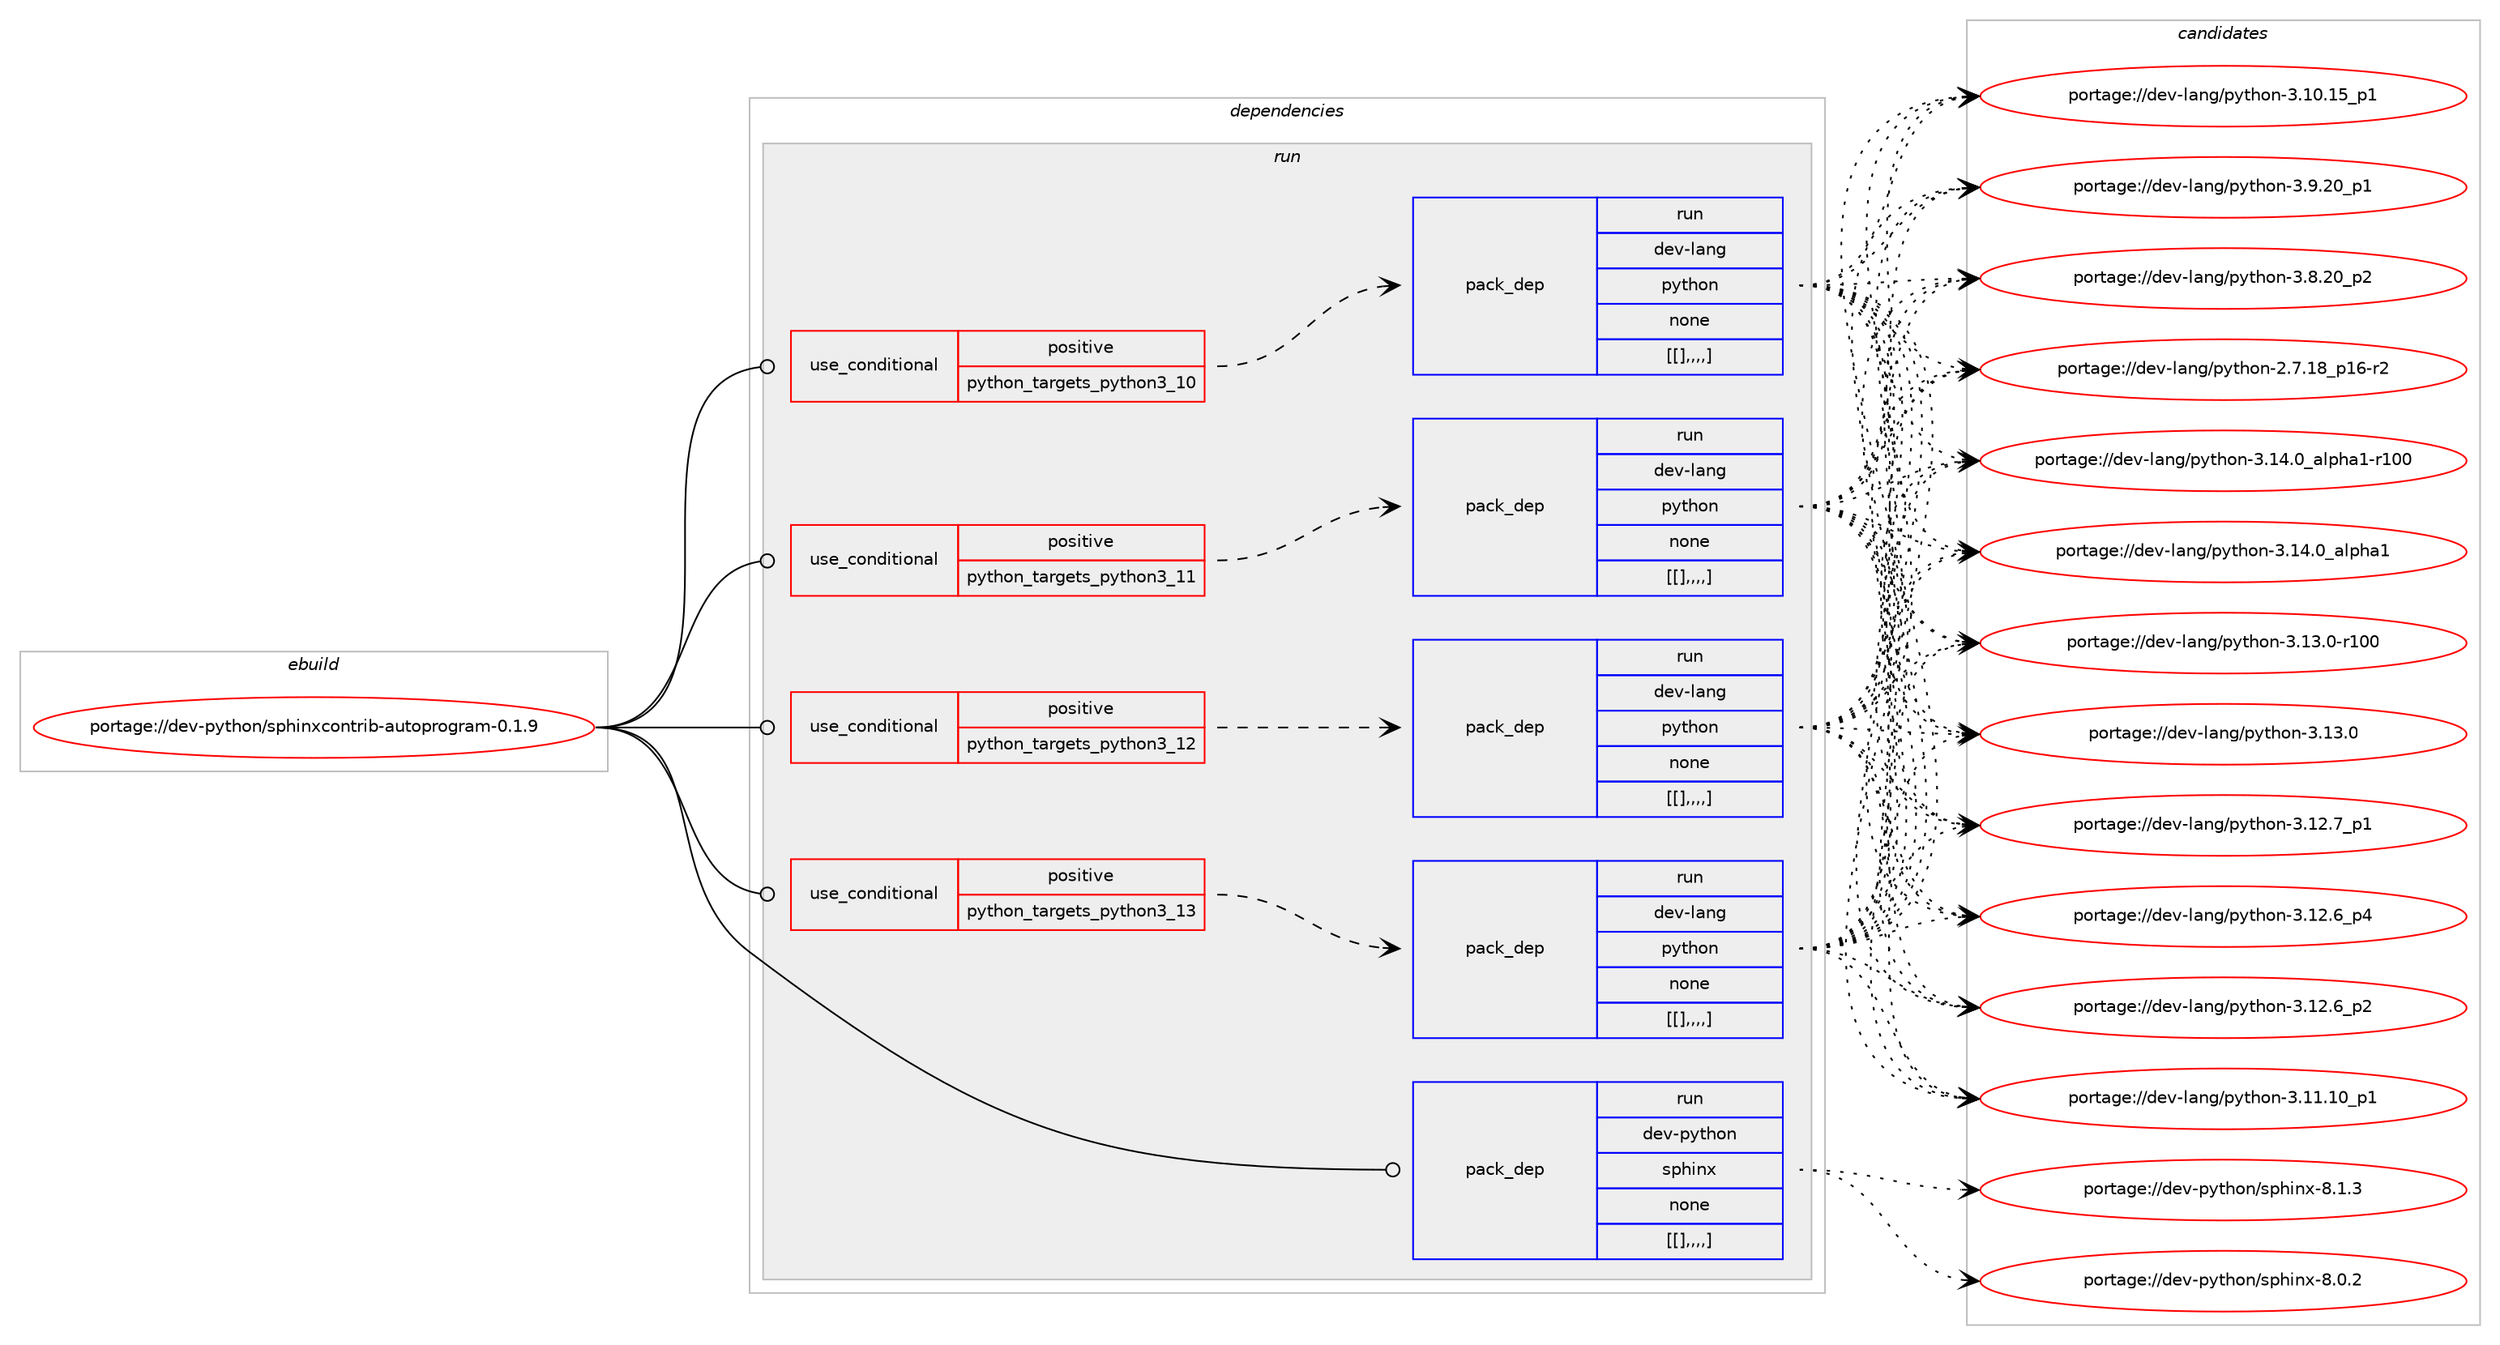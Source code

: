 digraph prolog {

# *************
# Graph options
# *************

newrank=true;
concentrate=true;
compound=true;
graph [rankdir=LR,fontname=Helvetica,fontsize=10,ranksep=1.5];#, ranksep=2.5, nodesep=0.2];
edge  [arrowhead=vee];
node  [fontname=Helvetica,fontsize=10];

# **********
# The ebuild
# **********

subgraph cluster_leftcol {
color=gray;
label=<<i>ebuild</i>>;
id [label="portage://dev-python/sphinxcontrib-autoprogram-0.1.9", color=red, width=4, href="../dev-python/sphinxcontrib-autoprogram-0.1.9.svg"];
}

# ****************
# The dependencies
# ****************

subgraph cluster_midcol {
color=gray;
label=<<i>dependencies</i>>;
subgraph cluster_compile {
fillcolor="#eeeeee";
style=filled;
label=<<i>compile</i>>;
}
subgraph cluster_compileandrun {
fillcolor="#eeeeee";
style=filled;
label=<<i>compile and run</i>>;
}
subgraph cluster_run {
fillcolor="#eeeeee";
style=filled;
label=<<i>run</i>>;
subgraph cond42763 {
dependency171198 [label=<<TABLE BORDER="0" CELLBORDER="1" CELLSPACING="0" CELLPADDING="4"><TR><TD ROWSPAN="3" CELLPADDING="10">use_conditional</TD></TR><TR><TD>positive</TD></TR><TR><TD>python_targets_python3_10</TD></TR></TABLE>>, shape=none, color=red];
subgraph pack127093 {
dependency171200 [label=<<TABLE BORDER="0" CELLBORDER="1" CELLSPACING="0" CELLPADDING="4" WIDTH="220"><TR><TD ROWSPAN="6" CELLPADDING="30">pack_dep</TD></TR><TR><TD WIDTH="110">run</TD></TR><TR><TD>dev-lang</TD></TR><TR><TD>python</TD></TR><TR><TD>none</TD></TR><TR><TD>[[],,,,]</TD></TR></TABLE>>, shape=none, color=blue];
}
dependency171198:e -> dependency171200:w [weight=20,style="dashed",arrowhead="vee"];
}
id:e -> dependency171198:w [weight=20,style="solid",arrowhead="odot"];
subgraph cond42766 {
dependency171215 [label=<<TABLE BORDER="0" CELLBORDER="1" CELLSPACING="0" CELLPADDING="4"><TR><TD ROWSPAN="3" CELLPADDING="10">use_conditional</TD></TR><TR><TD>positive</TD></TR><TR><TD>python_targets_python3_11</TD></TR></TABLE>>, shape=none, color=red];
subgraph pack127129 {
dependency171273 [label=<<TABLE BORDER="0" CELLBORDER="1" CELLSPACING="0" CELLPADDING="4" WIDTH="220"><TR><TD ROWSPAN="6" CELLPADDING="30">pack_dep</TD></TR><TR><TD WIDTH="110">run</TD></TR><TR><TD>dev-lang</TD></TR><TR><TD>python</TD></TR><TR><TD>none</TD></TR><TR><TD>[[],,,,]</TD></TR></TABLE>>, shape=none, color=blue];
}
dependency171215:e -> dependency171273:w [weight=20,style="dashed",arrowhead="vee"];
}
id:e -> dependency171215:w [weight=20,style="solid",arrowhead="odot"];
subgraph cond42799 {
dependency171342 [label=<<TABLE BORDER="0" CELLBORDER="1" CELLSPACING="0" CELLPADDING="4"><TR><TD ROWSPAN="3" CELLPADDING="10">use_conditional</TD></TR><TR><TD>positive</TD></TR><TR><TD>python_targets_python3_12</TD></TR></TABLE>>, shape=none, color=red];
subgraph pack127176 {
dependency171357 [label=<<TABLE BORDER="0" CELLBORDER="1" CELLSPACING="0" CELLPADDING="4" WIDTH="220"><TR><TD ROWSPAN="6" CELLPADDING="30">pack_dep</TD></TR><TR><TD WIDTH="110">run</TD></TR><TR><TD>dev-lang</TD></TR><TR><TD>python</TD></TR><TR><TD>none</TD></TR><TR><TD>[[],,,,]</TD></TR></TABLE>>, shape=none, color=blue];
}
dependency171342:e -> dependency171357:w [weight=20,style="dashed",arrowhead="vee"];
}
id:e -> dependency171342:w [weight=20,style="solid",arrowhead="odot"];
subgraph cond42835 {
dependency171371 [label=<<TABLE BORDER="0" CELLBORDER="1" CELLSPACING="0" CELLPADDING="4"><TR><TD ROWSPAN="3" CELLPADDING="10">use_conditional</TD></TR><TR><TD>positive</TD></TR><TR><TD>python_targets_python3_13</TD></TR></TABLE>>, shape=none, color=red];
subgraph pack127221 {
dependency171417 [label=<<TABLE BORDER="0" CELLBORDER="1" CELLSPACING="0" CELLPADDING="4" WIDTH="220"><TR><TD ROWSPAN="6" CELLPADDING="30">pack_dep</TD></TR><TR><TD WIDTH="110">run</TD></TR><TR><TD>dev-lang</TD></TR><TR><TD>python</TD></TR><TR><TD>none</TD></TR><TR><TD>[[],,,,]</TD></TR></TABLE>>, shape=none, color=blue];
}
dependency171371:e -> dependency171417:w [weight=20,style="dashed",arrowhead="vee"];
}
id:e -> dependency171371:w [weight=20,style="solid",arrowhead="odot"];
subgraph pack127238 {
dependency171459 [label=<<TABLE BORDER="0" CELLBORDER="1" CELLSPACING="0" CELLPADDING="4" WIDTH="220"><TR><TD ROWSPAN="6" CELLPADDING="30">pack_dep</TD></TR><TR><TD WIDTH="110">run</TD></TR><TR><TD>dev-python</TD></TR><TR><TD>sphinx</TD></TR><TR><TD>none</TD></TR><TR><TD>[[],,,,]</TD></TR></TABLE>>, shape=none, color=blue];
}
id:e -> dependency171459:w [weight=20,style="solid",arrowhead="odot"];
}
}

# **************
# The candidates
# **************

subgraph cluster_choices {
rank=same;
color=gray;
label=<<i>candidates</i>>;

subgraph choice127013 {
color=black;
nodesep=1;
choice100101118451089711010347112121116104111110455146495246489597108112104974945114494848 [label="portage://dev-lang/python-3.14.0_alpha1-r100", color=red, width=4,href="../dev-lang/python-3.14.0_alpha1-r100.svg"];
choice1001011184510897110103471121211161041111104551464952464895971081121049749 [label="portage://dev-lang/python-3.14.0_alpha1", color=red, width=4,href="../dev-lang/python-3.14.0_alpha1.svg"];
choice1001011184510897110103471121211161041111104551464951464845114494848 [label="portage://dev-lang/python-3.13.0-r100", color=red, width=4,href="../dev-lang/python-3.13.0-r100.svg"];
choice10010111845108971101034711212111610411111045514649514648 [label="portage://dev-lang/python-3.13.0", color=red, width=4,href="../dev-lang/python-3.13.0.svg"];
choice100101118451089711010347112121116104111110455146495046559511249 [label="portage://dev-lang/python-3.12.7_p1", color=red, width=4,href="../dev-lang/python-3.12.7_p1.svg"];
choice100101118451089711010347112121116104111110455146495046549511252 [label="portage://dev-lang/python-3.12.6_p4", color=red, width=4,href="../dev-lang/python-3.12.6_p4.svg"];
choice100101118451089711010347112121116104111110455146495046549511250 [label="portage://dev-lang/python-3.12.6_p2", color=red, width=4,href="../dev-lang/python-3.12.6_p2.svg"];
choice10010111845108971101034711212111610411111045514649494649489511249 [label="portage://dev-lang/python-3.11.10_p1", color=red, width=4,href="../dev-lang/python-3.11.10_p1.svg"];
choice10010111845108971101034711212111610411111045514649484649539511249 [label="portage://dev-lang/python-3.10.15_p1", color=red, width=4,href="../dev-lang/python-3.10.15_p1.svg"];
choice100101118451089711010347112121116104111110455146574650489511249 [label="portage://dev-lang/python-3.9.20_p1", color=red, width=4,href="../dev-lang/python-3.9.20_p1.svg"];
choice100101118451089711010347112121116104111110455146564650489511250 [label="portage://dev-lang/python-3.8.20_p2", color=red, width=4,href="../dev-lang/python-3.8.20_p2.svg"];
choice100101118451089711010347112121116104111110455046554649569511249544511450 [label="portage://dev-lang/python-2.7.18_p16-r2", color=red, width=4,href="../dev-lang/python-2.7.18_p16-r2.svg"];
dependency171200:e -> choice100101118451089711010347112121116104111110455146495246489597108112104974945114494848:w [style=dotted,weight="100"];
dependency171200:e -> choice1001011184510897110103471121211161041111104551464952464895971081121049749:w [style=dotted,weight="100"];
dependency171200:e -> choice1001011184510897110103471121211161041111104551464951464845114494848:w [style=dotted,weight="100"];
dependency171200:e -> choice10010111845108971101034711212111610411111045514649514648:w [style=dotted,weight="100"];
dependency171200:e -> choice100101118451089711010347112121116104111110455146495046559511249:w [style=dotted,weight="100"];
dependency171200:e -> choice100101118451089711010347112121116104111110455146495046549511252:w [style=dotted,weight="100"];
dependency171200:e -> choice100101118451089711010347112121116104111110455146495046549511250:w [style=dotted,weight="100"];
dependency171200:e -> choice10010111845108971101034711212111610411111045514649494649489511249:w [style=dotted,weight="100"];
dependency171200:e -> choice10010111845108971101034711212111610411111045514649484649539511249:w [style=dotted,weight="100"];
dependency171200:e -> choice100101118451089711010347112121116104111110455146574650489511249:w [style=dotted,weight="100"];
dependency171200:e -> choice100101118451089711010347112121116104111110455146564650489511250:w [style=dotted,weight="100"];
dependency171200:e -> choice100101118451089711010347112121116104111110455046554649569511249544511450:w [style=dotted,weight="100"];
}
subgraph choice127023 {
color=black;
nodesep=1;
choice100101118451089711010347112121116104111110455146495246489597108112104974945114494848 [label="portage://dev-lang/python-3.14.0_alpha1-r100", color=red, width=4,href="../dev-lang/python-3.14.0_alpha1-r100.svg"];
choice1001011184510897110103471121211161041111104551464952464895971081121049749 [label="portage://dev-lang/python-3.14.0_alpha1", color=red, width=4,href="../dev-lang/python-3.14.0_alpha1.svg"];
choice1001011184510897110103471121211161041111104551464951464845114494848 [label="portage://dev-lang/python-3.13.0-r100", color=red, width=4,href="../dev-lang/python-3.13.0-r100.svg"];
choice10010111845108971101034711212111610411111045514649514648 [label="portage://dev-lang/python-3.13.0", color=red, width=4,href="../dev-lang/python-3.13.0.svg"];
choice100101118451089711010347112121116104111110455146495046559511249 [label="portage://dev-lang/python-3.12.7_p1", color=red, width=4,href="../dev-lang/python-3.12.7_p1.svg"];
choice100101118451089711010347112121116104111110455146495046549511252 [label="portage://dev-lang/python-3.12.6_p4", color=red, width=4,href="../dev-lang/python-3.12.6_p4.svg"];
choice100101118451089711010347112121116104111110455146495046549511250 [label="portage://dev-lang/python-3.12.6_p2", color=red, width=4,href="../dev-lang/python-3.12.6_p2.svg"];
choice10010111845108971101034711212111610411111045514649494649489511249 [label="portage://dev-lang/python-3.11.10_p1", color=red, width=4,href="../dev-lang/python-3.11.10_p1.svg"];
choice10010111845108971101034711212111610411111045514649484649539511249 [label="portage://dev-lang/python-3.10.15_p1", color=red, width=4,href="../dev-lang/python-3.10.15_p1.svg"];
choice100101118451089711010347112121116104111110455146574650489511249 [label="portage://dev-lang/python-3.9.20_p1", color=red, width=4,href="../dev-lang/python-3.9.20_p1.svg"];
choice100101118451089711010347112121116104111110455146564650489511250 [label="portage://dev-lang/python-3.8.20_p2", color=red, width=4,href="../dev-lang/python-3.8.20_p2.svg"];
choice100101118451089711010347112121116104111110455046554649569511249544511450 [label="portage://dev-lang/python-2.7.18_p16-r2", color=red, width=4,href="../dev-lang/python-2.7.18_p16-r2.svg"];
dependency171273:e -> choice100101118451089711010347112121116104111110455146495246489597108112104974945114494848:w [style=dotted,weight="100"];
dependency171273:e -> choice1001011184510897110103471121211161041111104551464952464895971081121049749:w [style=dotted,weight="100"];
dependency171273:e -> choice1001011184510897110103471121211161041111104551464951464845114494848:w [style=dotted,weight="100"];
dependency171273:e -> choice10010111845108971101034711212111610411111045514649514648:w [style=dotted,weight="100"];
dependency171273:e -> choice100101118451089711010347112121116104111110455146495046559511249:w [style=dotted,weight="100"];
dependency171273:e -> choice100101118451089711010347112121116104111110455146495046549511252:w [style=dotted,weight="100"];
dependency171273:e -> choice100101118451089711010347112121116104111110455146495046549511250:w [style=dotted,weight="100"];
dependency171273:e -> choice10010111845108971101034711212111610411111045514649494649489511249:w [style=dotted,weight="100"];
dependency171273:e -> choice10010111845108971101034711212111610411111045514649484649539511249:w [style=dotted,weight="100"];
dependency171273:e -> choice100101118451089711010347112121116104111110455146574650489511249:w [style=dotted,weight="100"];
dependency171273:e -> choice100101118451089711010347112121116104111110455146564650489511250:w [style=dotted,weight="100"];
dependency171273:e -> choice100101118451089711010347112121116104111110455046554649569511249544511450:w [style=dotted,weight="100"];
}
subgraph choice127027 {
color=black;
nodesep=1;
choice100101118451089711010347112121116104111110455146495246489597108112104974945114494848 [label="portage://dev-lang/python-3.14.0_alpha1-r100", color=red, width=4,href="../dev-lang/python-3.14.0_alpha1-r100.svg"];
choice1001011184510897110103471121211161041111104551464952464895971081121049749 [label="portage://dev-lang/python-3.14.0_alpha1", color=red, width=4,href="../dev-lang/python-3.14.0_alpha1.svg"];
choice1001011184510897110103471121211161041111104551464951464845114494848 [label="portage://dev-lang/python-3.13.0-r100", color=red, width=4,href="../dev-lang/python-3.13.0-r100.svg"];
choice10010111845108971101034711212111610411111045514649514648 [label="portage://dev-lang/python-3.13.0", color=red, width=4,href="../dev-lang/python-3.13.0.svg"];
choice100101118451089711010347112121116104111110455146495046559511249 [label="portage://dev-lang/python-3.12.7_p1", color=red, width=4,href="../dev-lang/python-3.12.7_p1.svg"];
choice100101118451089711010347112121116104111110455146495046549511252 [label="portage://dev-lang/python-3.12.6_p4", color=red, width=4,href="../dev-lang/python-3.12.6_p4.svg"];
choice100101118451089711010347112121116104111110455146495046549511250 [label="portage://dev-lang/python-3.12.6_p2", color=red, width=4,href="../dev-lang/python-3.12.6_p2.svg"];
choice10010111845108971101034711212111610411111045514649494649489511249 [label="portage://dev-lang/python-3.11.10_p1", color=red, width=4,href="../dev-lang/python-3.11.10_p1.svg"];
choice10010111845108971101034711212111610411111045514649484649539511249 [label="portage://dev-lang/python-3.10.15_p1", color=red, width=4,href="../dev-lang/python-3.10.15_p1.svg"];
choice100101118451089711010347112121116104111110455146574650489511249 [label="portage://dev-lang/python-3.9.20_p1", color=red, width=4,href="../dev-lang/python-3.9.20_p1.svg"];
choice100101118451089711010347112121116104111110455146564650489511250 [label="portage://dev-lang/python-3.8.20_p2", color=red, width=4,href="../dev-lang/python-3.8.20_p2.svg"];
choice100101118451089711010347112121116104111110455046554649569511249544511450 [label="portage://dev-lang/python-2.7.18_p16-r2", color=red, width=4,href="../dev-lang/python-2.7.18_p16-r2.svg"];
dependency171357:e -> choice100101118451089711010347112121116104111110455146495246489597108112104974945114494848:w [style=dotted,weight="100"];
dependency171357:e -> choice1001011184510897110103471121211161041111104551464952464895971081121049749:w [style=dotted,weight="100"];
dependency171357:e -> choice1001011184510897110103471121211161041111104551464951464845114494848:w [style=dotted,weight="100"];
dependency171357:e -> choice10010111845108971101034711212111610411111045514649514648:w [style=dotted,weight="100"];
dependency171357:e -> choice100101118451089711010347112121116104111110455146495046559511249:w [style=dotted,weight="100"];
dependency171357:e -> choice100101118451089711010347112121116104111110455146495046549511252:w [style=dotted,weight="100"];
dependency171357:e -> choice100101118451089711010347112121116104111110455146495046549511250:w [style=dotted,weight="100"];
dependency171357:e -> choice10010111845108971101034711212111610411111045514649494649489511249:w [style=dotted,weight="100"];
dependency171357:e -> choice10010111845108971101034711212111610411111045514649484649539511249:w [style=dotted,weight="100"];
dependency171357:e -> choice100101118451089711010347112121116104111110455146574650489511249:w [style=dotted,weight="100"];
dependency171357:e -> choice100101118451089711010347112121116104111110455146564650489511250:w [style=dotted,weight="100"];
dependency171357:e -> choice100101118451089711010347112121116104111110455046554649569511249544511450:w [style=dotted,weight="100"];
}
subgraph choice127035 {
color=black;
nodesep=1;
choice100101118451089711010347112121116104111110455146495246489597108112104974945114494848 [label="portage://dev-lang/python-3.14.0_alpha1-r100", color=red, width=4,href="../dev-lang/python-3.14.0_alpha1-r100.svg"];
choice1001011184510897110103471121211161041111104551464952464895971081121049749 [label="portage://dev-lang/python-3.14.0_alpha1", color=red, width=4,href="../dev-lang/python-3.14.0_alpha1.svg"];
choice1001011184510897110103471121211161041111104551464951464845114494848 [label="portage://dev-lang/python-3.13.0-r100", color=red, width=4,href="../dev-lang/python-3.13.0-r100.svg"];
choice10010111845108971101034711212111610411111045514649514648 [label="portage://dev-lang/python-3.13.0", color=red, width=4,href="../dev-lang/python-3.13.0.svg"];
choice100101118451089711010347112121116104111110455146495046559511249 [label="portage://dev-lang/python-3.12.7_p1", color=red, width=4,href="../dev-lang/python-3.12.7_p1.svg"];
choice100101118451089711010347112121116104111110455146495046549511252 [label="portage://dev-lang/python-3.12.6_p4", color=red, width=4,href="../dev-lang/python-3.12.6_p4.svg"];
choice100101118451089711010347112121116104111110455146495046549511250 [label="portage://dev-lang/python-3.12.6_p2", color=red, width=4,href="../dev-lang/python-3.12.6_p2.svg"];
choice10010111845108971101034711212111610411111045514649494649489511249 [label="portage://dev-lang/python-3.11.10_p1", color=red, width=4,href="../dev-lang/python-3.11.10_p1.svg"];
choice10010111845108971101034711212111610411111045514649484649539511249 [label="portage://dev-lang/python-3.10.15_p1", color=red, width=4,href="../dev-lang/python-3.10.15_p1.svg"];
choice100101118451089711010347112121116104111110455146574650489511249 [label="portage://dev-lang/python-3.9.20_p1", color=red, width=4,href="../dev-lang/python-3.9.20_p1.svg"];
choice100101118451089711010347112121116104111110455146564650489511250 [label="portage://dev-lang/python-3.8.20_p2", color=red, width=4,href="../dev-lang/python-3.8.20_p2.svg"];
choice100101118451089711010347112121116104111110455046554649569511249544511450 [label="portage://dev-lang/python-2.7.18_p16-r2", color=red, width=4,href="../dev-lang/python-2.7.18_p16-r2.svg"];
dependency171417:e -> choice100101118451089711010347112121116104111110455146495246489597108112104974945114494848:w [style=dotted,weight="100"];
dependency171417:e -> choice1001011184510897110103471121211161041111104551464952464895971081121049749:w [style=dotted,weight="100"];
dependency171417:e -> choice1001011184510897110103471121211161041111104551464951464845114494848:w [style=dotted,weight="100"];
dependency171417:e -> choice10010111845108971101034711212111610411111045514649514648:w [style=dotted,weight="100"];
dependency171417:e -> choice100101118451089711010347112121116104111110455146495046559511249:w [style=dotted,weight="100"];
dependency171417:e -> choice100101118451089711010347112121116104111110455146495046549511252:w [style=dotted,weight="100"];
dependency171417:e -> choice100101118451089711010347112121116104111110455146495046549511250:w [style=dotted,weight="100"];
dependency171417:e -> choice10010111845108971101034711212111610411111045514649494649489511249:w [style=dotted,weight="100"];
dependency171417:e -> choice10010111845108971101034711212111610411111045514649484649539511249:w [style=dotted,weight="100"];
dependency171417:e -> choice100101118451089711010347112121116104111110455146574650489511249:w [style=dotted,weight="100"];
dependency171417:e -> choice100101118451089711010347112121116104111110455146564650489511250:w [style=dotted,weight="100"];
dependency171417:e -> choice100101118451089711010347112121116104111110455046554649569511249544511450:w [style=dotted,weight="100"];
}
subgraph choice127068 {
color=black;
nodesep=1;
choice1001011184511212111610411111047115112104105110120455646494651 [label="portage://dev-python/sphinx-8.1.3", color=red, width=4,href="../dev-python/sphinx-8.1.3.svg"];
choice1001011184511212111610411111047115112104105110120455646484650 [label="portage://dev-python/sphinx-8.0.2", color=red, width=4,href="../dev-python/sphinx-8.0.2.svg"];
dependency171459:e -> choice1001011184511212111610411111047115112104105110120455646494651:w [style=dotted,weight="100"];
dependency171459:e -> choice1001011184511212111610411111047115112104105110120455646484650:w [style=dotted,weight="100"];
}
}

}
